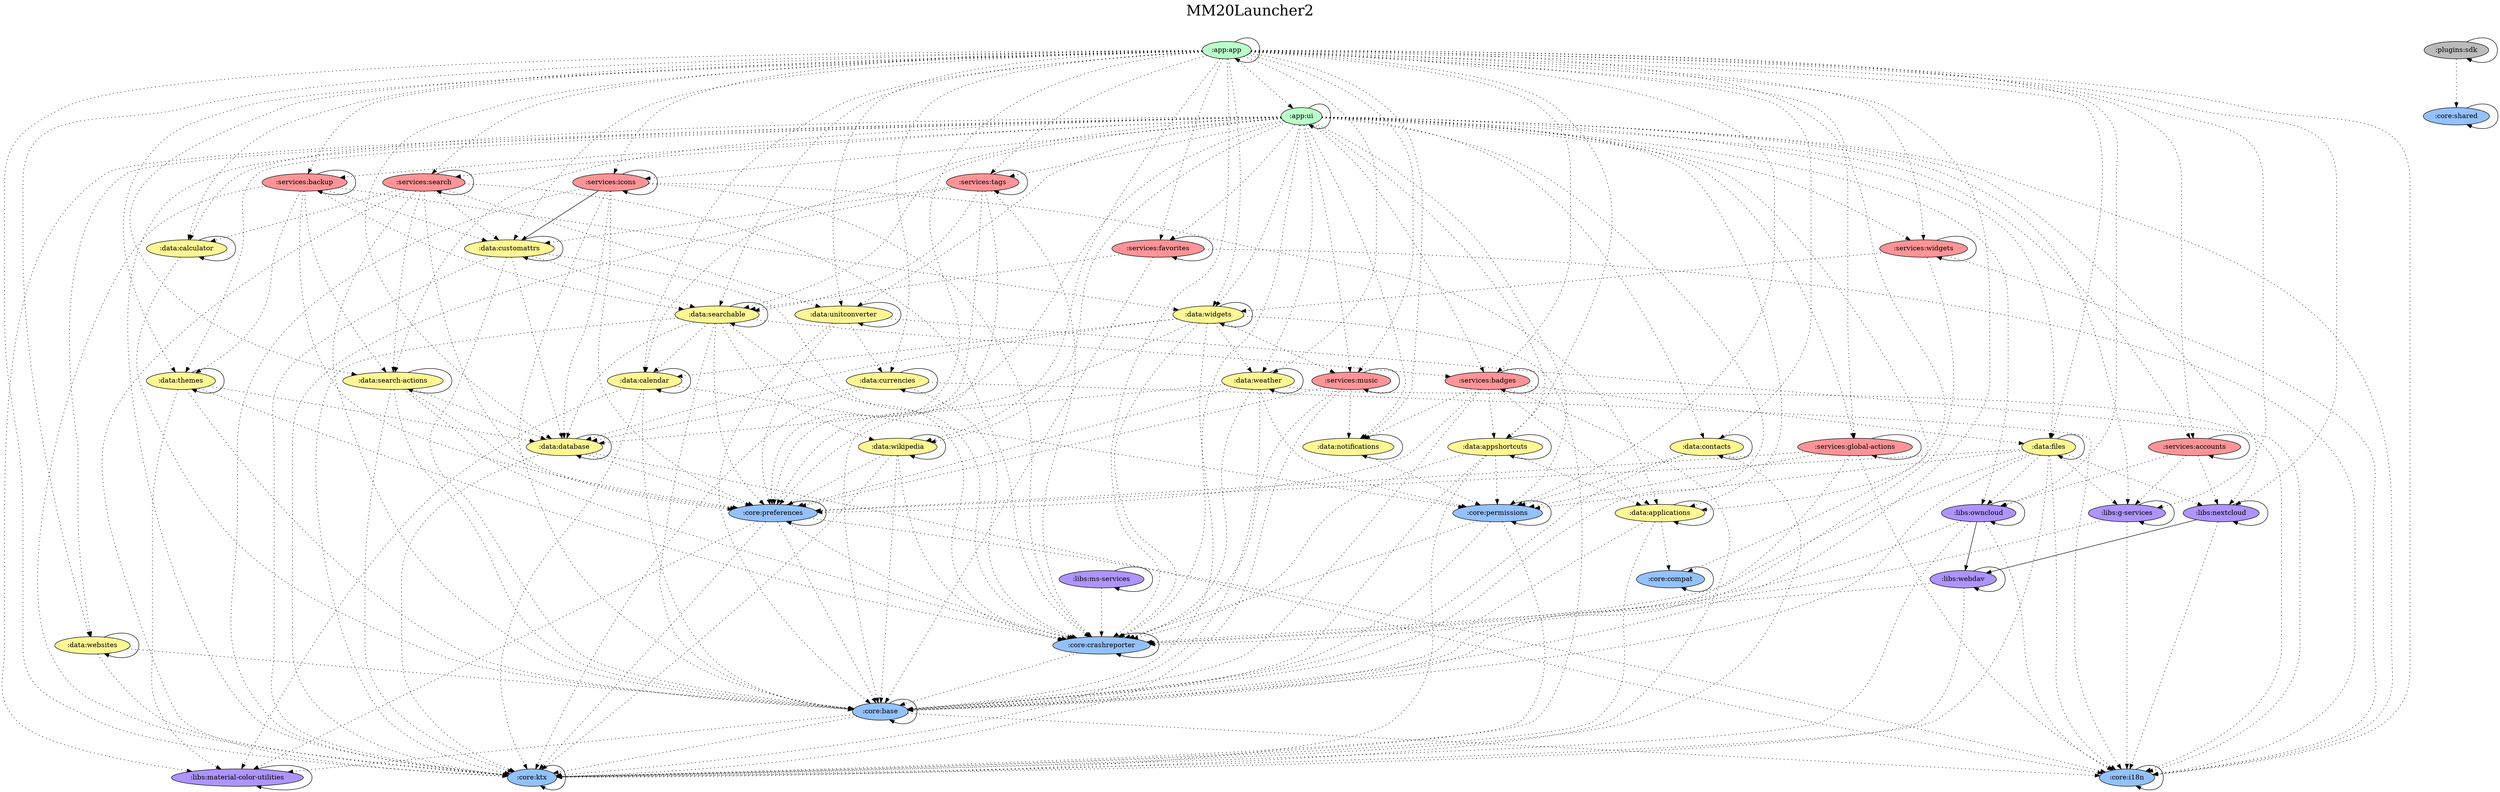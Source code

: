digraph {
  graph [label="MM20Launcher2\n ",labelloc=t,fontsize=30,ranksep=1.4];
  node [style=filled, fillcolor="#bbbbbb"];
  rankdir=TB;

  # Projects

  ":app:app" [fillcolor="#baffc9"];
  ":app:ui" [fillcolor="#baffc9"];
  ":core:base" [fillcolor="#94c1ff"];
  ":core:compat" [fillcolor="#94c1ff"];
  ":core:crashreporter" [fillcolor="#94c1ff"];
  ":core:i18n" [fillcolor="#94c1ff"];
  ":core:ktx" [fillcolor="#94c1ff"];
  ":core:permissions" [fillcolor="#94c1ff"];
  ":core:preferences" [fillcolor="#94c1ff"];
  ":core:shared" [fillcolor="#94c1ff"];
  ":data:applications" [fillcolor="#fff694"];
  ":data:appshortcuts" [fillcolor="#fff694"];
  ":data:calculator" [fillcolor="#fff694"];
  ":data:calendar" [fillcolor="#fff694"];
  ":data:contacts" [fillcolor="#fff694"];
  ":data:currencies" [fillcolor="#fff694"];
  ":data:customattrs" [fillcolor="#fff694"];
  ":data:database" [fillcolor="#fff694"];
  ":data:files" [fillcolor="#fff694"];
  ":data:notifications" [fillcolor="#fff694"];
  ":data:search-actions" [fillcolor="#fff694"];
  ":data:searchable" [fillcolor="#fff694"];
  ":data:themes" [fillcolor="#fff694"];
  ":data:unitconverter" [fillcolor="#fff694"];
  ":data:weather" [fillcolor="#fff694"];
  ":data:websites" [fillcolor="#fff694"];
  ":data:widgets" [fillcolor="#fff694"];
  ":data:wikipedia" [fillcolor="#fff694"];
  ":libs:g-services" [fillcolor="#ad94ff"];
  ":libs:material-color-utilities" [fillcolor="#ad94ff"];
  ":libs:ms-services" [fillcolor="#ad94ff"];
  ":libs:nextcloud" [fillcolor="#ad94ff"];
  ":libs:owncloud" [fillcolor="#ad94ff"];
  ":libs:webdav" [fillcolor="#ad94ff"];
  ":plugins:sdk" [];
  ":services:accounts" [fillcolor="#ff9498"];
  ":services:backup" [fillcolor="#ff9498"];
  ":services:badges" [fillcolor="#ff9498"];
  ":services:favorites" [fillcolor="#ff9498"];
  ":services:global-actions" [fillcolor="#ff9498"];
  ":services:icons" [fillcolor="#ff9498"];
  ":services:music" [fillcolor="#ff9498"];
  ":services:search" [fillcolor="#ff9498"];
  ":services:tags" [fillcolor="#ff9498"];
  ":services:widgets" [fillcolor="#ff9498"];

  {rank = same;}

  # Dependencies

  ":app:app" -> ":app:app"
  ":app:app" -> ":services:accounts" [style=dotted]
  ":app:app" -> ":data:applications" [style=dotted]
  ":app:app" -> ":data:appshortcuts" [style=dotted]
  ":app:app" -> ":services:backup" [style=dotted]
  ":app:app" -> ":services:badges" [style=dotted]
  ":app:app" -> ":core:base" [style=dotted]
  ":app:app" -> ":data:calculator" [style=dotted]
  ":app:app" -> ":data:calendar" [style=dotted]
  ":app:app" -> ":data:contacts" [style=dotted]
  ":app:app" -> ":core:crashreporter" [style=dotted]
  ":app:app" -> ":data:currencies" [style=dotted]
  ":app:app" -> ":data:customattrs" [style=dotted]
  ":app:app" -> ":data:searchable" [style=dotted]
  ":app:app" -> ":data:themes" [style=dotted]
  ":app:app" -> ":data:files" [style=dotted]
  ":app:app" -> ":libs:g-services" [style=dotted]
  ":app:app" -> ":core:i18n" [style=dotted]
  ":app:app" -> ":services:icons" [style=dotted]
  ":app:app" -> ":core:ktx" [style=dotted]
  ":app:app" -> ":services:music" [style=dotted]
  ":app:app" -> ":libs:nextcloud" [style=dotted]
  ":app:app" -> ":data:notifications" [style=dotted]
  ":app:app" -> ":libs:owncloud" [style=dotted]
  ":app:app" -> ":core:permissions" [style=dotted]
  ":app:app" -> ":core:preferences" [style=dotted]
  ":app:app" -> ":services:search" [style=dotted]
  ":app:app" -> ":services:tags" [style=dotted]
  ":app:app" -> ":data:unitconverter" [style=dotted]
  ":app:app" -> ":app:ui" [style=dotted]
  ":app:app" -> ":data:weather" [style=dotted]
  ":app:app" -> ":data:websites" [style=dotted]
  ":app:app" -> ":data:widgets" [style=dotted]
  ":app:app" -> ":data:wikipedia" [style=dotted]
  ":app:app" -> ":data:database" [style=dotted]
  ":app:app" -> ":data:search-actions" [style=dotted]
  ":app:app" -> ":services:global-actions" [style=dotted]
  ":app:app" -> ":services:widgets" [style=dotted]
  ":app:app" -> ":services:favorites" [style=dotted]
  ":app:ui" -> ":app:ui"
  ":app:ui" -> ":libs:material-color-utilities" [style=dotted]
  ":app:ui" -> ":core:base" [style=dotted]
  ":app:ui" -> ":core:i18n" [style=dotted]
  ":app:ui" -> ":core:compat" [style=dotted]
  ":app:ui" -> ":core:ktx" [style=dotted]
  ":app:ui" -> ":services:icons" [style=dotted]
  ":app:ui" -> ":services:music" [style=dotted]
  ":app:ui" -> ":services:tags" [style=dotted]
  ":app:ui" -> ":data:weather" [style=dotted]
  ":app:ui" -> ":data:calendar" [style=dotted]
  ":app:ui" -> ":services:search" [style=dotted]
  ":app:ui" -> ":core:preferences" [style=dotted]
  ":app:ui" -> ":data:applications" [style=dotted]
  ":app:ui" -> ":data:appshortcuts" [style=dotted]
  ":app:ui" -> ":data:calculator" [style=dotted]
  ":app:ui" -> ":data:files" [style=dotted]
  ":app:ui" -> ":data:widgets" [style=dotted]
  ":app:ui" -> ":data:searchable" [style=dotted]
  ":app:ui" -> ":data:themes" [style=dotted]
  ":app:ui" -> ":data:wikipedia" [style=dotted]
  ":app:ui" -> ":services:badges" [style=dotted]
  ":app:ui" -> ":core:crashreporter" [style=dotted]
  ":app:ui" -> ":data:notifications" [style=dotted]
  ":app:ui" -> ":data:contacts" [style=dotted]
  ":app:ui" -> ":core:permissions" [style=dotted]
  ":app:ui" -> ":data:websites" [style=dotted]
  ":app:ui" -> ":data:unitconverter" [style=dotted]
  ":app:ui" -> ":libs:nextcloud" [style=dotted]
  ":app:ui" -> ":libs:g-services" [style=dotted]
  ":app:ui" -> ":libs:owncloud" [style=dotted]
  ":app:ui" -> ":services:accounts" [style=dotted]
  ":app:ui" -> ":services:backup" [style=dotted]
  ":app:ui" -> ":data:search-actions" [style=dotted]
  ":app:ui" -> ":services:global-actions" [style=dotted]
  ":app:ui" -> ":services:widgets" [style=dotted]
  ":app:ui" -> ":services:favorites" [style=dotted]
  ":core:shared" -> ":core:shared"
  ":core:preferences" -> ":core:preferences"
  ":core:preferences" -> ":core:ktx" [style=dotted]
  ":core:preferences" -> ":core:i18n" [style=dotted]
  ":core:preferences" -> ":core:base" [style=dotted]
  ":core:preferences" -> ":core:crashreporter" [style=dotted]
  ":core:preferences" -> ":libs:material-color-utilities" [style=dotted]
  ":core:permissions" -> ":core:permissions"
  ":core:permissions" -> ":core:ktx" [style=dotted]
  ":core:permissions" -> ":core:base" [style=dotted]
  ":core:permissions" -> ":core:crashreporter" [style=dotted]
  ":core:compat" -> ":core:compat"
  ":core:crashreporter" -> ":core:crashreporter"
  ":core:crashreporter" -> ":core:base" [style=dotted]
  ":core:i18n" -> ":core:i18n"
  ":core:ktx" -> ":core:ktx"
  ":core:base" -> ":core:base"
  ":core:base" -> ":core:ktx" [style=dotted]
  ":core:base" -> ":core:i18n" [style=dotted]
  ":core:base" -> ":libs:material-color-utilities" [style=dotted]
  ":data:calendar" -> ":data:calendar"
  ":data:calendar" -> ":core:ktx" [style=dotted]
  ":data:calendar" -> ":core:base" [style=dotted]
  ":data:calendar" -> ":core:permissions" [style=dotted]
  ":data:calendar" -> ":libs:material-color-utilities" [style=dotted]
  ":data:calculator" -> ":data:calculator"
  ":data:calculator" -> ":core:base" [style=dotted]
  ":data:appshortcuts" -> ":data:appshortcuts"
  ":data:appshortcuts" -> ":data:applications" [style=dotted]
  ":data:appshortcuts" -> ":core:permissions" [style=dotted]
  ":data:appshortcuts" -> ":core:base" [style=dotted]
  ":data:appshortcuts" -> ":core:ktx" [style=dotted]
  ":data:appshortcuts" -> ":core:crashreporter" [style=dotted]
  ":data:widgets" -> ":data:widgets"
  ":data:widgets" -> ":data:weather" [style=dotted]
  ":data:widgets" -> ":data:calendar" [style=dotted]
  ":data:widgets" -> ":services:music" [style=dotted]
  ":data:widgets" -> ":core:ktx" [style=dotted]
  ":data:widgets" -> ":core:base" [style=dotted]
  ":data:widgets" -> ":core:preferences" [style=dotted]
  ":data:widgets" -> ":data:database" [style=dotted]
  ":data:widgets" -> ":core:crashreporter" [style=dotted]
  ":data:searchable" -> ":data:searchable"
  ":data:searchable" -> ":core:base" [style=dotted]
  ":data:searchable" -> ":data:calendar" [style=dotted]
  ":data:searchable" -> ":data:database" [style=dotted]
  ":data:searchable" -> ":core:preferences" [style=dotted]
  ":data:searchable" -> ":core:ktx" [style=dotted]
  ":data:searchable" -> ":data:wikipedia" [style=dotted]
  ":data:searchable" -> ":services:badges" [style=dotted]
  ":data:searchable" -> ":core:crashreporter" [style=dotted]
  ":data:unitconverter" -> ":data:unitconverter"
  ":data:unitconverter" -> ":core:preferences" [style=dotted]
  ":data:unitconverter" -> ":data:currencies" [style=dotted]
  ":data:unitconverter" -> ":core:base" [style=dotted]
  ":data:unitconverter" -> ":core:i18n" [style=dotted]
  ":data:themes" -> ":data:themes"
  ":data:themes" -> ":core:base" [style=dotted]
  ":data:themes" -> ":data:database" [style=dotted]
  ":data:themes" -> ":core:crashreporter" [style=dotted]
  ":data:themes" -> ":libs:material-color-utilities" [style=dotted]
  ":data:database" -> ":data:database"
  ":data:database" -> ":core:i18n" [style=dotted]
  ":data:database" -> ":core:ktx" [style=dotted]
  ":data:database" -> ":core:preferences" [style=dotted]
  ":data:customattrs" -> ":data:customattrs"
  ":data:customattrs" -> ":data:database" [style=dotted]
  ":data:customattrs" -> ":core:base" [style=dotted]
  ":data:customattrs" -> ":core:ktx" [style=dotted]
  ":data:customattrs" -> ":core:crashreporter" [style=dotted]
  ":data:customattrs" -> ":data:searchable" [style=dotted]
  ":data:weather" -> ":data:weather"
  ":data:weather" -> ":data:database" [style=dotted]
  ":data:weather" -> ":core:ktx" [style=dotted]
  ":data:weather" -> ":core:crashreporter" [style=dotted]
  ":data:weather" -> ":core:preferences" [style=dotted]
  ":data:weather" -> ":core:permissions" [style=dotted]
  ":data:weather" -> ":core:i18n" [style=dotted]
  ":data:files" -> ":data:files"
  ":data:files" -> ":core:base" [style=dotted]
  ":data:files" -> ":core:ktx" [style=dotted]
  ":data:files" -> ":libs:g-services" [style=dotted]
  ":data:files" -> ":libs:nextcloud" [style=dotted]
  ":data:files" -> ":libs:owncloud" [style=dotted]
  ":data:files" -> ":core:i18n" [style=dotted]
  ":data:files" -> ":core:permissions" [style=dotted]
  ":data:files" -> ":core:crashreporter" [style=dotted]
  ":data:files" -> ":core:preferences" [style=dotted]
  ":data:websites" -> ":data:websites"
  ":data:websites" -> ":core:base" [style=dotted]
  ":data:websites" -> ":core:ktx" [style=dotted]
  ":data:search-actions" -> ":data:search-actions"
  ":data:search-actions" -> ":core:base" [style=dotted]
  ":data:search-actions" -> ":data:database" [style=dotted]
  ":data:search-actions" -> ":core:ktx" [style=dotted]
  ":data:search-actions" -> ":core:preferences" [style=dotted]
  ":data:search-actions" -> ":core:crashreporter" [style=dotted]
  ":data:wikipedia" -> ":data:wikipedia"
  ":data:wikipedia" -> ":core:preferences" [style=dotted]
  ":data:wikipedia" -> ":core:base" [style=dotted]
  ":data:wikipedia" -> ":core:ktx" [style=dotted]
  ":data:wikipedia" -> ":core:crashreporter" [style=dotted]
  ":data:contacts" -> ":data:contacts"
  ":data:contacts" -> ":core:ktx" [style=dotted]
  ":data:contacts" -> ":core:base" [style=dotted]
  ":data:contacts" -> ":core:permissions" [style=dotted]
  ":data:notifications" -> ":data:notifications"
  ":data:notifications" -> ":core:permissions" [style=dotted]
  ":data:applications" -> ":data:applications"
  ":data:applications" -> ":core:base" [style=dotted]
  ":data:applications" -> ":core:ktx" [style=dotted]
  ":data:applications" -> ":core:compat" [style=dotted]
  ":data:currencies" -> ":data:currencies"
  ":data:currencies" -> ":core:ktx" [style=dotted]
  ":data:currencies" -> ":core:i18n" [style=dotted]
  ":data:currencies" -> ":data:database" [style=dotted]
  ":data:currencies" -> ":core:crashreporter" [style=dotted]
  ":plugins:sdk" -> ":plugins:sdk"
  ":plugins:sdk" -> ":core:shared" [style=dotted]
  ":services:badges" -> ":services:badges"
  ":services:badges" -> ":core:ktx" [style=dotted]
  ":services:badges" -> ":data:applications" [style=dotted]
  ":services:badges" -> ":data:appshortcuts" [style=dotted]
  ":services:badges" -> ":data:notifications" [style=dotted]
  ":services:badges" -> ":core:preferences" [style=dotted]
  ":services:badges" -> ":core:base" [style=dotted]
  ":services:badges" -> ":data:files" [style=dotted]
  ":services:favorites" -> ":services:favorites"
  ":services:favorites" -> ":core:base" [style=dotted]
  ":services:favorites" -> ":core:i18n" [style=dotted]
  ":services:favorites" -> ":data:searchable" [style=dotted]
  ":services:backup" -> ":services:backup"
  ":services:backup" -> ":data:searchable" [style=dotted]
  ":services:backup" -> ":data:widgets" [style=dotted]
  ":services:backup" -> ":data:search-actions" [style=dotted]
  ":services:backup" -> ":core:preferences" [style=dotted]
  ":services:backup" -> ":core:ktx" [style=dotted]
  ":services:backup" -> ":data:customattrs" [style=dotted]
  ":services:backup" -> ":data:themes" [style=dotted]
  ":services:search" -> ":services:search"
  ":services:search" -> ":data:calculator" [style=dotted]
  ":services:search" -> ":data:unitconverter" [style=dotted]
  ":services:search" -> ":data:customattrs" [style=dotted]
  ":services:search" -> ":data:search-actions" [style=dotted]
  ":services:search" -> ":core:base" [style=dotted]
  ":services:search" -> ":core:preferences" [style=dotted]
  ":services:search" -> ":core:crashreporter" [style=dotted]
  ":services:search" -> ":core:ktx" [style=dotted]
  ":services:music" -> ":services:music"
  ":services:music" -> ":core:ktx" [style=dotted]
  ":services:music" -> ":core:preferences" [style=dotted]
  ":services:music" -> ":data:notifications" [style=dotted]
  ":services:music" -> ":core:crashreporter" [style=dotted]
  ":services:accounts" -> ":services:accounts"
  ":services:accounts" -> ":libs:g-services" [style=dotted]
  ":services:accounts" -> ":libs:owncloud" [style=dotted]
  ":services:accounts" -> ":libs:nextcloud" [style=dotted]
  ":services:icons" -> ":data:customattrs"
  ":services:icons" -> ":services:icons"
  ":services:icons" -> ":data:database" [style=dotted]
  ":services:icons" -> ":core:preferences" [style=dotted]
  ":services:icons" -> ":core:ktx" [style=dotted]
  ":services:icons" -> ":core:base" [style=dotted]
  ":services:icons" -> ":data:applications" [style=dotted]
  ":services:icons" -> ":core:crashreporter" [style=dotted]
  ":services:widgets" -> ":services:widgets"
  ":services:widgets" -> ":core:base" [style=dotted]
  ":services:widgets" -> ":core:i18n" [style=dotted]
  ":services:widgets" -> ":data:widgets" [style=dotted]
  ":services:global-actions" -> ":services:global-actions"
  ":services:global-actions" -> ":core:preferences" [style=dotted]
  ":services:global-actions" -> ":core:base" [style=dotted]
  ":services:global-actions" -> ":core:i18n" [style=dotted]
  ":services:global-actions" -> ":core:permissions" [style=dotted]
  ":services:tags" -> ":services:tags"
  ":services:tags" -> ":core:preferences" [style=dotted]
  ":services:tags" -> ":core:base" [style=dotted]
  ":services:tags" -> ":core:ktx" [style=dotted]
  ":services:tags" -> ":core:crashreporter" [style=dotted]
  ":services:tags" -> ":data:customattrs" [style=dotted]
  ":services:tags" -> ":data:searchable" [style=dotted]
  ":libs:nextcloud" -> ":libs:webdav"
  ":libs:nextcloud" -> ":libs:nextcloud"
  ":libs:nextcloud" -> ":core:i18n" [style=dotted]
  ":libs:webdav" -> ":libs:webdav"
  ":libs:webdav" -> ":core:crashreporter" [style=dotted]
  ":libs:webdav" -> ":core:ktx" [style=dotted]
  ":libs:g-services" -> ":libs:g-services"
  ":libs:g-services" -> ":core:i18n" [style=dotted]
  ":libs:g-services" -> ":core:crashreporter" [style=dotted]
  ":libs:material-color-utilities" -> ":libs:material-color-utilities"
  ":libs:owncloud" -> ":libs:webdav"
  ":libs:owncloud" -> ":libs:owncloud"
  ":libs:owncloud" -> ":core:crashreporter" [style=dotted]
  ":libs:owncloud" -> ":core:ktx" [style=dotted]
  ":libs:owncloud" -> ":core:i18n" [style=dotted]
  ":libs:ms-services" -> ":libs:ms-services"
  ":libs:ms-services" -> ":core:crashreporter" [style=dotted]
}
